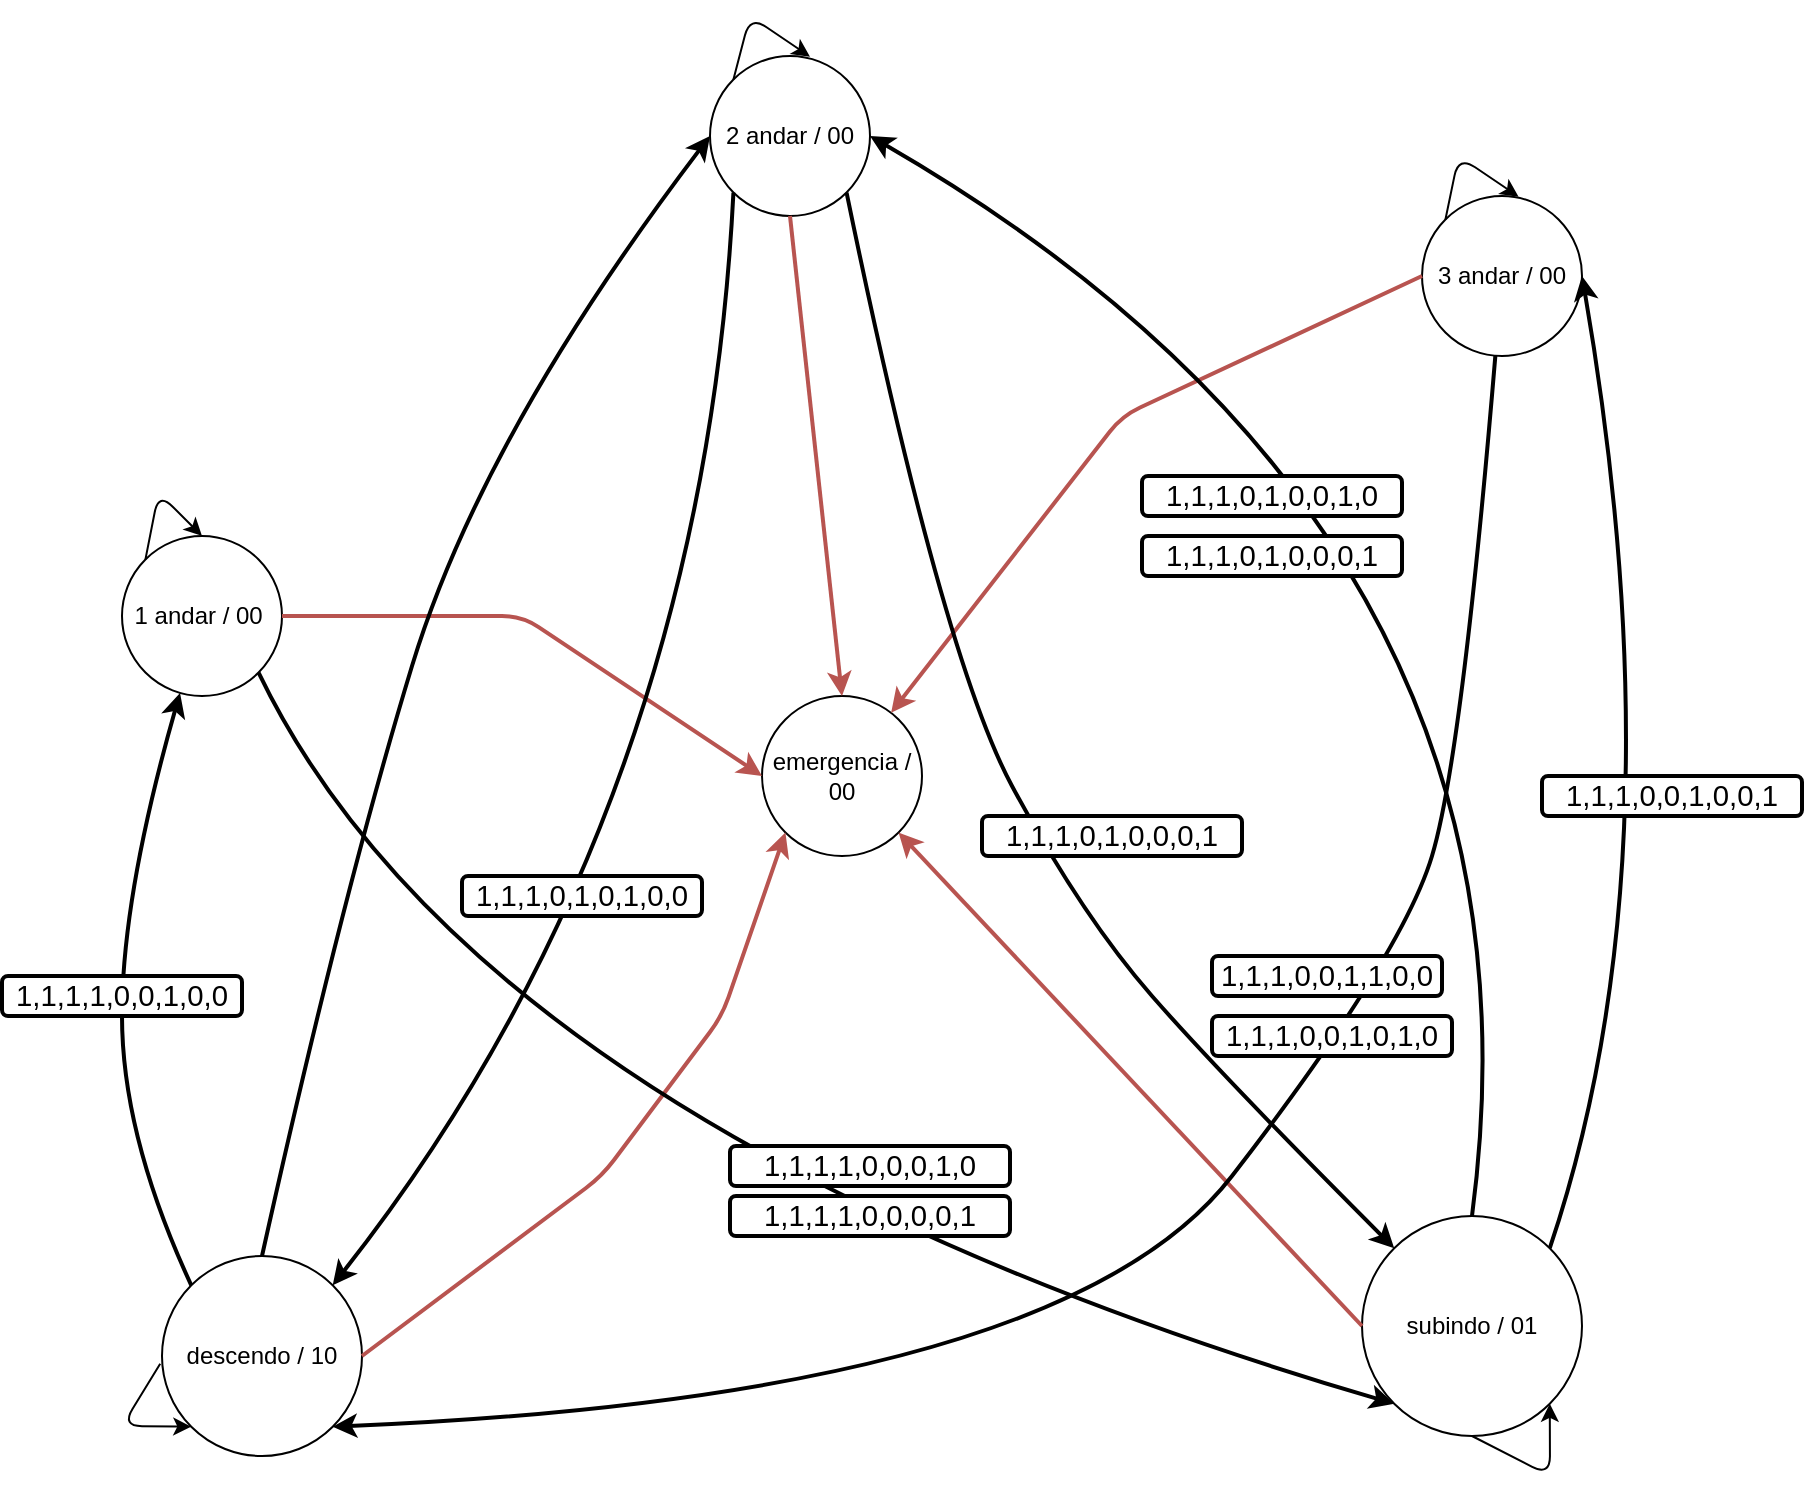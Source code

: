 <mxfile>
    <diagram id="-iqM8rC-7A34NJt66M_C" name="Page-1">
        <mxGraphModel dx="1945" dy="779" grid="1" gridSize="10" guides="1" tooltips="1" connect="1" arrows="1" fold="1" page="1" pageScale="1" pageWidth="827" pageHeight="1169" math="0" shadow="0">
            <root>
                <mxCell id="0"/>
                <mxCell id="1" parent="0"/>
                <mxCell id="JEFxncGDEQIBqT9fs3Xw-1" value="1 andar / 00&amp;nbsp;" style="ellipse;whiteSpace=wrap;html=1;aspect=fixed;" parent="1" vertex="1">
                    <mxGeometry x="40" y="280" width="80" height="80" as="geometry"/>
                </mxCell>
                <mxCell id="JEFxncGDEQIBqT9fs3Xw-2" value="2 andar / 00" style="ellipse;whiteSpace=wrap;html=1;aspect=fixed;" parent="1" vertex="1">
                    <mxGeometry x="334" y="40" width="80" height="80" as="geometry"/>
                </mxCell>
                <mxCell id="JEFxncGDEQIBqT9fs3Xw-3" value="3 andar / 00" style="ellipse;whiteSpace=wrap;html=1;aspect=fixed;" parent="1" vertex="1">
                    <mxGeometry x="690" y="110" width="80" height="80" as="geometry"/>
                </mxCell>
                <mxCell id="JEFxncGDEQIBqT9fs3Xw-4" value="subindo / 01" style="ellipse;whiteSpace=wrap;html=1;aspect=fixed;" parent="1" vertex="1">
                    <mxGeometry x="660" y="620" width="110" height="110" as="geometry"/>
                </mxCell>
                <mxCell id="JEFxncGDEQIBqT9fs3Xw-5" value="descendo / 10" style="ellipse;whiteSpace=wrap;html=1;aspect=fixed;" parent="1" vertex="1">
                    <mxGeometry x="60" y="640" width="100" height="100" as="geometry"/>
                </mxCell>
                <mxCell id="JEFxncGDEQIBqT9fs3Xw-6" value="emergencia / 00" style="ellipse;whiteSpace=wrap;html=1;aspect=fixed;" parent="1" vertex="1">
                    <mxGeometry x="360" y="360" width="80" height="80" as="geometry"/>
                </mxCell>
                <mxCell id="JEFxncGDEQIBqT9fs3Xw-16" value="" style="endArrow=classic;html=1;entryX=0;entryY=0.5;entryDx=0;entryDy=0;fillColor=#f8cecc;strokeColor=#b85450;strokeWidth=2;exitX=1;exitY=0.5;exitDx=0;exitDy=0;" parent="1" source="JEFxncGDEQIBqT9fs3Xw-1" target="JEFxncGDEQIBqT9fs3Xw-6" edge="1">
                    <mxGeometry width="50" height="50" relative="1" as="geometry">
                        <mxPoint x="140" y="330" as="sourcePoint"/>
                        <mxPoint x="230" y="300" as="targetPoint"/>
                        <Array as="points">
                            <mxPoint x="240" y="320"/>
                        </Array>
                    </mxGeometry>
                </mxCell>
                <mxCell id="JEFxncGDEQIBqT9fs3Xw-17" value="" style="endArrow=classic;html=1;fillColor=#f8cecc;strokeColor=#b85450;strokeWidth=2;exitX=0.5;exitY=1;exitDx=0;exitDy=0;" parent="1" source="JEFxncGDEQIBqT9fs3Xw-2" edge="1">
                    <mxGeometry width="50" height="50" relative="1" as="geometry">
                        <mxPoint x="340" y="250" as="sourcePoint"/>
                        <mxPoint x="400" y="360" as="targetPoint"/>
                    </mxGeometry>
                </mxCell>
                <mxCell id="JEFxncGDEQIBqT9fs3Xw-18" value="" style="endArrow=classic;html=1;fillColor=#f8cecc;strokeColor=#b85450;strokeWidth=2;exitX=0;exitY=0.5;exitDx=0;exitDy=0;" parent="1" source="JEFxncGDEQIBqT9fs3Xw-3" target="JEFxncGDEQIBqT9fs3Xw-6" edge="1">
                    <mxGeometry width="50" height="50" relative="1" as="geometry">
                        <mxPoint x="520" y="281.84" as="sourcePoint"/>
                        <mxPoint x="552.64" y="398.16" as="targetPoint"/>
                        <Array as="points">
                            <mxPoint x="540" y="220"/>
                        </Array>
                    </mxGeometry>
                </mxCell>
                <mxCell id="JEFxncGDEQIBqT9fs3Xw-19" value="" style="endArrow=classic;html=1;entryX=1;entryY=1;entryDx=0;entryDy=0;fillColor=#f8cecc;strokeColor=#b85450;strokeWidth=2;exitX=0;exitY=0.5;exitDx=0;exitDy=0;" parent="1" source="JEFxncGDEQIBqT9fs3Xw-4" target="JEFxncGDEQIBqT9fs3Xw-6" edge="1">
                    <mxGeometry width="50" height="50" relative="1" as="geometry">
                        <mxPoint x="360" y="270" as="sourcePoint"/>
                        <mxPoint x="392.64" y="386.32" as="targetPoint"/>
                    </mxGeometry>
                </mxCell>
                <mxCell id="JEFxncGDEQIBqT9fs3Xw-20" value="" style="endArrow=classic;html=1;fillColor=#f8cecc;strokeColor=#b85450;strokeWidth=2;exitX=1;exitY=0.5;exitDx=0;exitDy=0;entryX=0;entryY=1;entryDx=0;entryDy=0;" parent="1" source="JEFxncGDEQIBqT9fs3Xw-5" target="JEFxncGDEQIBqT9fs3Xw-6" edge="1">
                    <mxGeometry width="50" height="50" relative="1" as="geometry">
                        <mxPoint x="330" y="610" as="sourcePoint"/>
                        <mxPoint x="380" y="440" as="targetPoint"/>
                        <Array as="points">
                            <mxPoint x="280" y="600"/>
                            <mxPoint x="340" y="520"/>
                        </Array>
                    </mxGeometry>
                </mxCell>
                <mxCell id="JEFxncGDEQIBqT9fs3Xw-25" value="" style="curved=1;endArrow=classic;html=1;strokeWidth=2;exitX=0.5;exitY=0;exitDx=0;exitDy=0;entryX=0;entryY=0.5;entryDx=0;entryDy=0;" parent="1" source="JEFxncGDEQIBqT9fs3Xw-5" target="JEFxncGDEQIBqT9fs3Xw-2" edge="1">
                    <mxGeometry width="50" height="50" relative="1" as="geometry">
                        <mxPoint x="160" y="300" as="sourcePoint"/>
                        <mxPoint x="210" y="250" as="targetPoint"/>
                        <Array as="points">
                            <mxPoint x="150" y="460"/>
                            <mxPoint x="220" y="230"/>
                        </Array>
                    </mxGeometry>
                </mxCell>
                <mxCell id="JEFxncGDEQIBqT9fs3Xw-26" value="" style="curved=1;endArrow=classic;html=1;strokeColor=#000000;strokeWidth=2;entryX=1;entryY=0;entryDx=0;entryDy=0;exitX=0;exitY=1;exitDx=0;exitDy=0;" parent="1" source="JEFxncGDEQIBqT9fs3Xw-2" target="JEFxncGDEQIBqT9fs3Xw-5" edge="1">
                    <mxGeometry width="50" height="50" relative="1" as="geometry">
                        <mxPoint x="330" y="240" as="sourcePoint"/>
                        <mxPoint x="310" y="590" as="targetPoint"/>
                        <Array as="points">
                            <mxPoint x="330" y="420"/>
                        </Array>
                    </mxGeometry>
                </mxCell>
                <mxCell id="JEFxncGDEQIBqT9fs3Xw-27" value="" style="curved=1;endArrow=classic;html=1;strokeColor=#000000;strokeWidth=2;entryX=0;entryY=1;entryDx=0;entryDy=0;exitX=1;exitY=1;exitDx=0;exitDy=0;" parent="1" source="JEFxncGDEQIBqT9fs3Xw-1" target="JEFxncGDEQIBqT9fs3Xw-4" edge="1">
                    <mxGeometry width="50" height="50" relative="1" as="geometry">
                        <mxPoint x="140" y="360" as="sourcePoint"/>
                        <mxPoint x="630" y="650" as="targetPoint"/>
                        <Array as="points">
                            <mxPoint x="220" y="580"/>
                        </Array>
                    </mxGeometry>
                </mxCell>
                <mxCell id="JEFxncGDEQIBqT9fs3Xw-28" value="" style="curved=1;endArrow=classic;html=1;strokeWidth=2;exitX=0;exitY=0;exitDx=0;exitDy=0;" parent="1" source="JEFxncGDEQIBqT9fs3Xw-5" target="JEFxncGDEQIBqT9fs3Xw-1" edge="1">
                    <mxGeometry width="50" height="50" relative="1" as="geometry">
                        <mxPoint x="305" y="630" as="sourcePoint"/>
                        <mxPoint x="330.275" y="238.8" as="targetPoint"/>
                        <Array as="points">
                            <mxPoint x="40" y="580"/>
                            <mxPoint x="40" y="460"/>
                        </Array>
                    </mxGeometry>
                </mxCell>
                <mxCell id="JEFxncGDEQIBqT9fs3Xw-29" value="" style="curved=1;endArrow=classic;html=1;strokeWidth=2;exitX=1;exitY=0;exitDx=0;exitDy=0;entryX=1;entryY=0.5;entryDx=0;entryDy=0;" parent="1" source="JEFxncGDEQIBqT9fs3Xw-4" target="JEFxncGDEQIBqT9fs3Xw-3" edge="1">
                    <mxGeometry width="50" height="50" relative="1" as="geometry">
                        <mxPoint x="700" y="580" as="sourcePoint"/>
                        <mxPoint x="665" y="310" as="targetPoint"/>
                        <Array as="points">
                            <mxPoint x="820" y="440"/>
                        </Array>
                    </mxGeometry>
                </mxCell>
                <mxCell id="JEFxncGDEQIBqT9fs3Xw-30" value="" style="curved=1;endArrow=classic;html=1;strokeColor=#000000;strokeWidth=2;entryX=1;entryY=1;entryDx=0;entryDy=0;" parent="1" source="JEFxncGDEQIBqT9fs3Xw-3" target="JEFxncGDEQIBqT9fs3Xw-5" edge="1">
                    <mxGeometry width="50" height="50" relative="1" as="geometry">
                        <mxPoint x="340" y="250" as="sourcePoint"/>
                        <mxPoint x="320" y="620" as="targetPoint"/>
                        <Array as="points">
                            <mxPoint x="710" y="390"/>
                            <mxPoint x="680" y="490"/>
                            <mxPoint x="510" y="710"/>
                        </Array>
                    </mxGeometry>
                </mxCell>
                <mxCell id="JEFxncGDEQIBqT9fs3Xw-33" value="" style="curved=1;endArrow=classic;html=1;strokeColor=#000000;strokeWidth=2;entryX=0;entryY=0;entryDx=0;entryDy=0;exitX=1;exitY=1;exitDx=0;exitDy=0;" parent="1" source="JEFxncGDEQIBqT9fs3Xw-2" target="JEFxncGDEQIBqT9fs3Xw-4" edge="1">
                    <mxGeometry width="50" height="50" relative="1" as="geometry">
                        <mxPoint x="360" y="240" as="sourcePoint"/>
                        <mxPoint x="680" y="580" as="targetPoint"/>
                        <Array as="points">
                            <mxPoint x="450" y="340"/>
                            <mxPoint x="520" y="470"/>
                            <mxPoint x="590" y="550"/>
                        </Array>
                    </mxGeometry>
                </mxCell>
                <mxCell id="JEFxncGDEQIBqT9fs3Xw-34" value="" style="curved=1;endArrow=classic;html=1;strokeWidth=2;exitX=0.5;exitY=0;exitDx=0;exitDy=0;entryX=1;entryY=0.5;entryDx=0;entryDy=0;" parent="1" source="JEFxncGDEQIBqT9fs3Xw-4" target="JEFxncGDEQIBqT9fs3Xw-2" edge="1">
                    <mxGeometry width="50" height="50" relative="1" as="geometry">
                        <mxPoint x="670" y="570" as="sourcePoint"/>
                        <mxPoint x="380" y="220" as="targetPoint"/>
                        <Array as="points">
                            <mxPoint x="760" y="280"/>
                        </Array>
                    </mxGeometry>
                </mxCell>
                <mxCell id="ZxOsnHt_C15PmaDr5NMT-2" value="" style="endArrow=classic;html=1;exitX=0;exitY=0;exitDx=0;exitDy=0;entryX=0.625;entryY=0.004;entryDx=0;entryDy=0;entryPerimeter=0;" parent="1" source="JEFxncGDEQIBqT9fs3Xw-2" target="JEFxncGDEQIBqT9fs3Xw-2" edge="1">
                    <mxGeometry width="50" height="50" relative="1" as="geometry">
                        <mxPoint x="264" y="110" as="sourcePoint"/>
                        <mxPoint x="344" y="50" as="targetPoint"/>
                        <Array as="points">
                            <mxPoint x="354" y="20"/>
                        </Array>
                    </mxGeometry>
                </mxCell>
                <mxCell id="11eCTQWaDXBdQ_oKk8_j-1" value="&lt;span id=&quot;docs-internal-guid-bbf0f4e8-7fff-1e35-a5ee-ff3e7a154e85&quot;&gt;&lt;span style=&quot;font-size: 11pt ; font-family: &amp;#34;arial&amp;#34; ; background-color: transparent ; vertical-align: baseline&quot;&gt;1,1,1,1,0,0,0,1,0&lt;/span&gt;&lt;/span&gt;" style="text;html=1;align=center;verticalAlign=middle;whiteSpace=wrap;rounded=1;shadow=0;strokeColor=#000000;glass=0;fillColor=#ffffff;strokeWidth=2;" parent="1" vertex="1">
                    <mxGeometry x="344" y="585" width="140" height="20" as="geometry"/>
                </mxCell>
                <mxCell id="11eCTQWaDXBdQ_oKk8_j-2" value="&lt;span id=&quot;docs-internal-guid-6589a4b1-7fff-5ea1-2ef8-7b5d9af1116f&quot;&gt;&lt;span style=&quot;font-size: 11pt ; font-family: &amp;#34;arial&amp;#34; ; background-color: transparent ; vertical-align: baseline&quot;&gt;1,1,1,1,0,0,0,0,1&lt;/span&gt;&lt;/span&gt;" style="text;html=1;align=center;verticalAlign=middle;whiteSpace=wrap;rounded=1;strokeColor=#000000;fillColor=#ffffff;strokeWidth=2;" parent="1" vertex="1">
                    <mxGeometry x="344" y="610" width="140" height="20" as="geometry"/>
                </mxCell>
                <mxCell id="11eCTQWaDXBdQ_oKk8_j-5" value="&lt;span id=&quot;docs-internal-guid-22f6198f-7fff-e776-b713-9b277268731d&quot;&gt;&lt;span style=&quot;font-size: 11pt ; font-family: &amp;#34;arial&amp;#34; ; background-color: transparent ; vertical-align: baseline&quot;&gt;1,1,1,0,1,0,0,1,0 &lt;/span&gt;&lt;/span&gt;" style="text;html=1;align=center;verticalAlign=middle;whiteSpace=wrap;rounded=1;shadow=0;glass=0;strokeColor=#000000;fillColor=#ffffff;strokeWidth=2;" parent="1" vertex="1">
                    <mxGeometry x="550" y="250" width="130" height="20" as="geometry"/>
                </mxCell>
                <mxCell id="11eCTQWaDXBdQ_oKk8_j-6" value="&lt;span id=&quot;docs-internal-guid-ace200eb-7fff-2d70-2511-e228b79c8bc5&quot;&gt;&lt;span style=&quot;font-size: 11pt ; font-family: &amp;#34;arial&amp;#34; ; background-color: transparent ; vertical-align: baseline&quot;&gt;1,1,1,0,1,0,0,0,1&lt;/span&gt;&lt;/span&gt;" style="text;html=1;align=center;verticalAlign=middle;whiteSpace=wrap;rounded=1;shadow=0;glass=0;strokeColor=#000000;fillColor=#ffffff;strokeWidth=2;" parent="1" vertex="1">
                    <mxGeometry x="550" y="280" width="130" height="20" as="geometry"/>
                </mxCell>
                <mxCell id="11eCTQWaDXBdQ_oKk8_j-10" value="&lt;span id=&quot;docs-internal-guid-dba571e7-7fff-0a41-ba9d-065aade47dcb&quot;&gt;&lt;span style=&quot;font-size: 11pt ; font-family: &amp;#34;arial&amp;#34; ; background-color: transparent ; vertical-align: baseline&quot;&gt;1,1,1,0,1,0,0,0,1&lt;/span&gt;&lt;/span&gt;" style="text;html=1;align=center;verticalAlign=middle;whiteSpace=wrap;rounded=1;shadow=0;glass=0;strokeColor=#000000;fillColor=#ffffff;strokeWidth=2;" parent="1" vertex="1">
                    <mxGeometry x="470" y="420" width="130" height="20" as="geometry"/>
                </mxCell>
                <mxCell id="11eCTQWaDXBdQ_oKk8_j-14" value="&lt;span id=&quot;docs-internal-guid-af920bf1-7fff-59b1-4576-196e4c3b9e97&quot;&gt;&lt;span style=&quot;font-size: 11pt ; font-family: &amp;#34;arial&amp;#34; ; background-color: transparent ; vertical-align: baseline&quot;&gt;1,1,1,0,0,1,0,0,1&lt;/span&gt;&lt;/span&gt;" style="text;html=1;align=center;verticalAlign=middle;whiteSpace=wrap;rounded=1;shadow=0;glass=0;strokeColor=#000000;fillColor=#ffffff;strokeWidth=2;" parent="1" vertex="1">
                    <mxGeometry x="750" y="400" width="130" height="20" as="geometry"/>
                </mxCell>
                <mxCell id="11eCTQWaDXBdQ_oKk8_j-16" value="&lt;span id=&quot;docs-internal-guid-c035a042-7fff-0c49-afb8-e89a290ca3a1&quot;&gt;&lt;span style=&quot;font-size: 11pt ; font-family: &amp;#34;arial&amp;#34; ; background-color: transparent ; vertical-align: baseline&quot;&gt;1,1,1,0,0,1,1,0,0 &lt;/span&gt;&lt;/span&gt;" style="text;html=1;align=center;verticalAlign=middle;whiteSpace=wrap;rounded=1;shadow=0;glass=0;strokeColor=#000000;fillColor=#ffffff;strokeWidth=2;" parent="1" vertex="1">
                    <mxGeometry x="585" y="490" width="115" height="20" as="geometry"/>
                </mxCell>
                <mxCell id="11eCTQWaDXBdQ_oKk8_j-20" value="&lt;span id=&quot;docs-internal-guid-0a450c5b-7fff-b23b-1960-abfe635e3b5a&quot;&gt;&lt;span style=&quot;font-size: 11pt ; font-family: &amp;#34;arial&amp;#34; ; background-color: transparent ; vertical-align: baseline&quot;&gt;1,1,1,0,0,1,0,1,0&lt;/span&gt;&lt;/span&gt;" style="text;html=1;align=center;verticalAlign=middle;whiteSpace=wrap;rounded=1;shadow=0;glass=0;strokeColor=#000000;fillColor=#ffffff;strokeWidth=2;" parent="1" vertex="1">
                    <mxGeometry x="585" y="520" width="120" height="20" as="geometry"/>
                </mxCell>
                <mxCell id="11eCTQWaDXBdQ_oKk8_j-21" value="&lt;span id=&quot;docs-internal-guid-e81d2fcb-7fff-33a9-42db-fe3db5209c5e&quot;&gt;&lt;span style=&quot;font-size: 11pt ; font-family: &amp;#34;arial&amp;#34; ; background-color: transparent ; vertical-align: baseline&quot;&gt;1,1,1,0,1,0,1,0,0&lt;/span&gt;&lt;/span&gt;" style="text;html=1;align=center;verticalAlign=middle;whiteSpace=wrap;rounded=1;shadow=0;glass=0;strokeColor=#000000;fillColor=#ffffff;strokeWidth=2;" parent="1" vertex="1">
                    <mxGeometry x="210" y="450" width="120" height="20" as="geometry"/>
                </mxCell>
                <mxCell id="11eCTQWaDXBdQ_oKk8_j-23" value="&lt;span id=&quot;docs-internal-guid-e2418df5-7fff-e7c6-6563-67e01c6ffb01&quot;&gt;&lt;span style=&quot;font-size: 11pt ; font-family: &amp;#34;arial&amp;#34; ; background-color: transparent ; vertical-align: baseline&quot;&gt;1,1,1,1,0,0,1,0,0&lt;/span&gt;&lt;/span&gt;" style="text;html=1;align=center;verticalAlign=middle;whiteSpace=wrap;rounded=1;shadow=0;glass=0;strokeColor=#000000;fillColor=#ffffff;strokeWidth=2;" parent="1" vertex="1">
                    <mxGeometry x="-20" y="500" width="120" height="20" as="geometry"/>
                </mxCell>
                <mxCell id="3" value="" style="endArrow=classic;html=1;entryX=0.625;entryY=0.004;entryDx=0;entryDy=0;entryPerimeter=0;exitX=0;exitY=0;exitDx=0;exitDy=0;" edge="1" parent="1" source="JEFxncGDEQIBqT9fs3Xw-3">
                    <mxGeometry width="50" height="50" relative="1" as="geometry">
                        <mxPoint x="700" y="122" as="sourcePoint"/>
                        <mxPoint x="738.28" y="110.32" as="targetPoint"/>
                        <Array as="points">
                            <mxPoint x="708.28" y="90"/>
                        </Array>
                    </mxGeometry>
                </mxCell>
                <mxCell id="4" value="" style="endArrow=classic;html=1;entryX=0.5;entryY=0;entryDx=0;entryDy=0;exitX=0;exitY=0;exitDx=0;exitDy=0;" edge="1" parent="1" source="JEFxncGDEQIBqT9fs3Xw-1" target="JEFxncGDEQIBqT9fs3Xw-1">
                    <mxGeometry width="50" height="50" relative="1" as="geometry">
                        <mxPoint x="30" y="290" as="sourcePoint"/>
                        <mxPoint x="88.28" y="278.6" as="targetPoint"/>
                        <Array as="points">
                            <mxPoint x="58.28" y="258.28"/>
                        </Array>
                    </mxGeometry>
                </mxCell>
                <mxCell id="5" value="" style="endArrow=classic;html=1;exitX=-0.009;exitY=0.539;exitDx=0;exitDy=0;entryX=0;entryY=1;entryDx=0;entryDy=0;exitPerimeter=0;" edge="1" parent="1" source="JEFxncGDEQIBqT9fs3Xw-5" target="JEFxncGDEQIBqT9fs3Xw-5">
                    <mxGeometry width="50" height="50" relative="1" as="geometry">
                        <mxPoint x="39.996" y="791.716" as="sourcePoint"/>
                        <mxPoint x="78.28" y="780.32" as="targetPoint"/>
                        <Array as="points">
                            <mxPoint x="40" y="725"/>
                        </Array>
                    </mxGeometry>
                </mxCell>
                <mxCell id="7" value="" style="endArrow=classic;html=1;exitX=0.5;exitY=1;exitDx=0;exitDy=0;entryX=1;entryY=1;entryDx=0;entryDy=0;" edge="1" parent="1" source="JEFxncGDEQIBqT9fs3Xw-4" target="JEFxncGDEQIBqT9fs3Xw-4">
                    <mxGeometry width="50" height="50" relative="1" as="geometry">
                        <mxPoint x="679.996" y="781.716" as="sourcePoint"/>
                        <mxPoint x="718.28" y="770.32" as="targetPoint"/>
                        <Array as="points">
                            <mxPoint x="754" y="750"/>
                        </Array>
                    </mxGeometry>
                </mxCell>
            </root>
        </mxGraphModel>
    </diagram>
</mxfile>